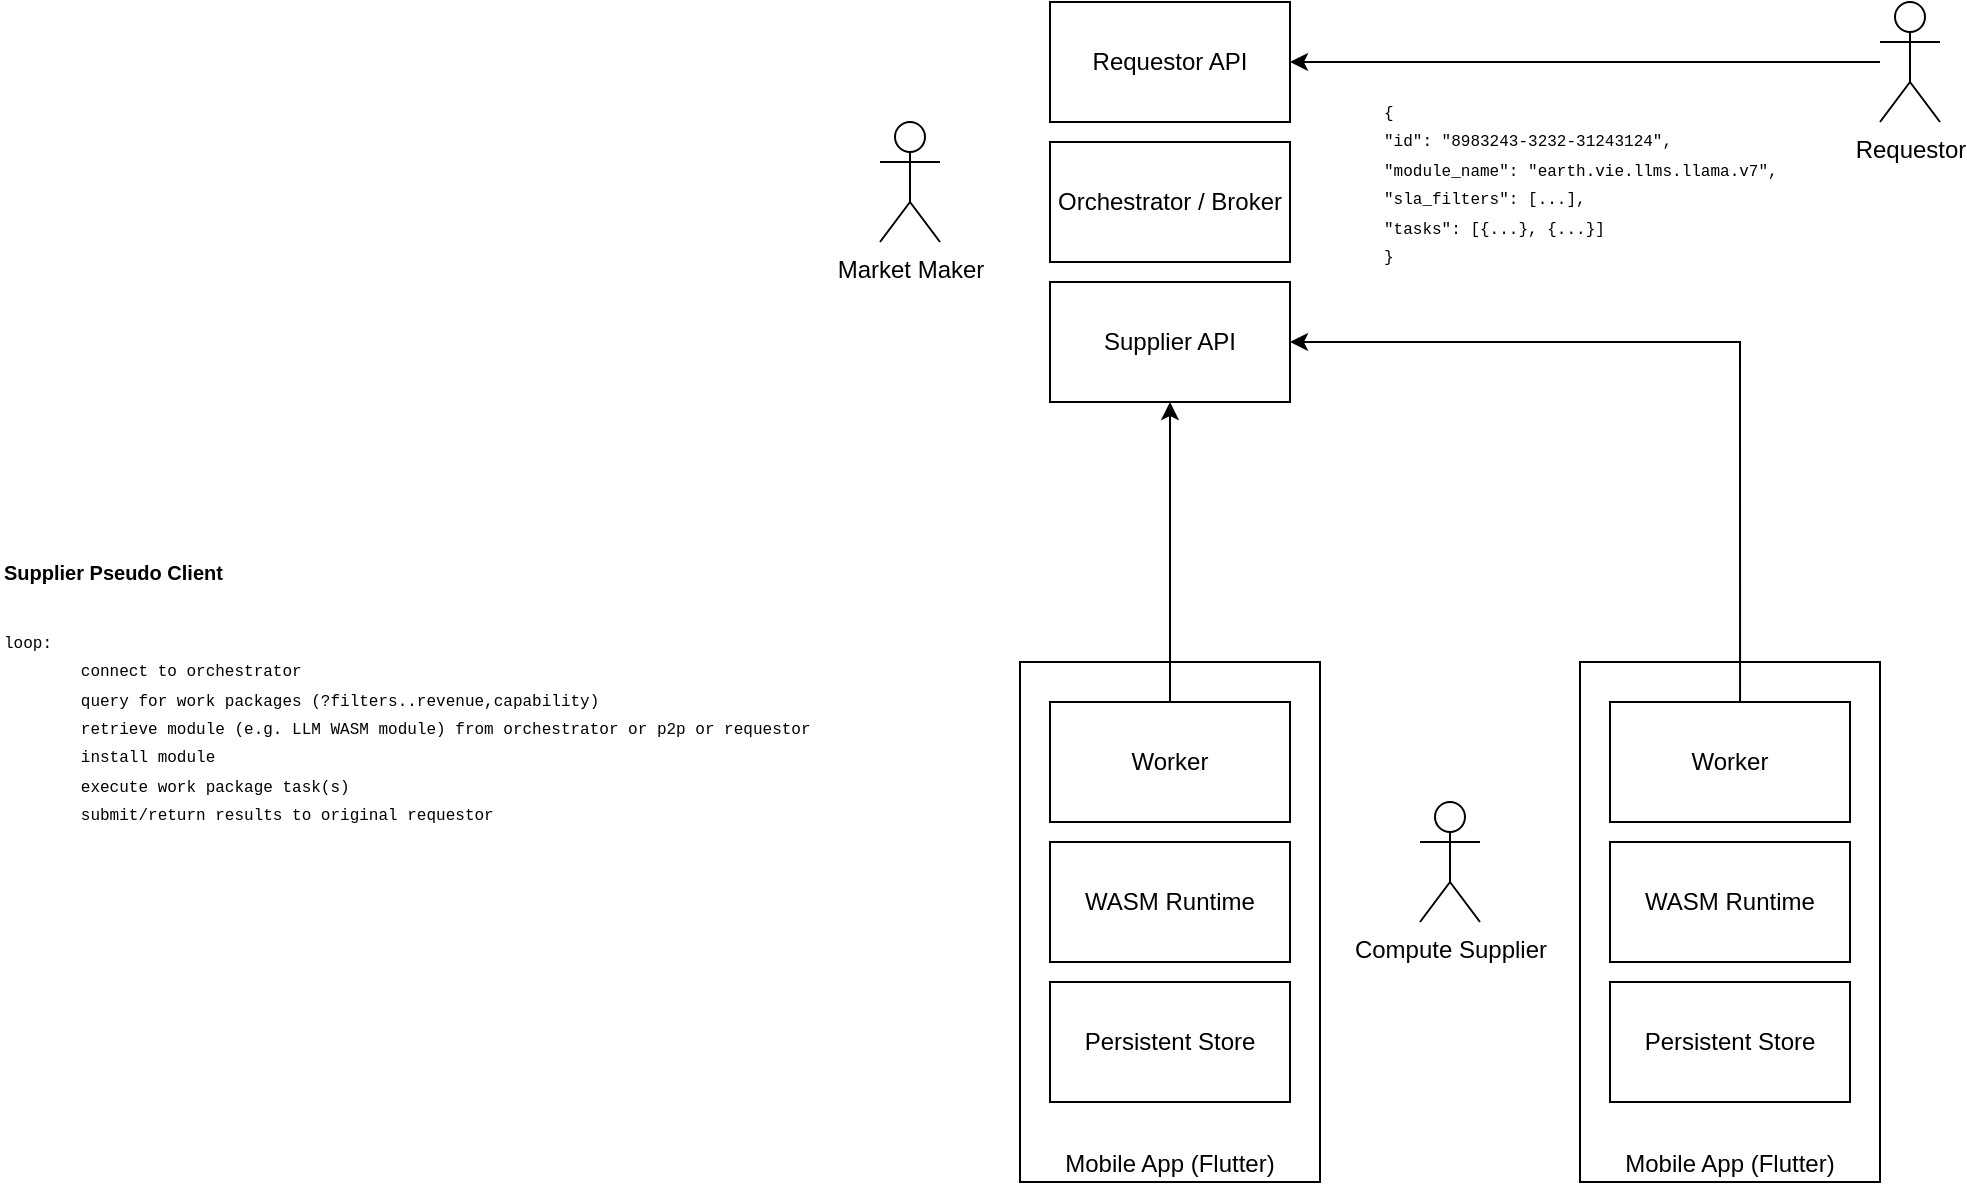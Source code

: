 <mxfile version="26.2.12">
  <diagram name="Page-1" id="gO48v7BawkeOz_kCi_GF">
    <mxGraphModel dx="2009" dy="650" grid="1" gridSize="10" guides="1" tooltips="1" connect="1" arrows="1" fold="1" page="1" pageScale="1" pageWidth="827" pageHeight="1169" math="0" shadow="0">
      <root>
        <mxCell id="0" />
        <mxCell id="1" parent="0" />
        <mxCell id="551NXQQ2QaWTj2haGZd2-7" value="Mobile App (Flutter)" style="rounded=0;whiteSpace=wrap;html=1;verticalAlign=bottom;" vertex="1" parent="1">
          <mxGeometry x="370" y="580" width="150" height="260" as="geometry" />
        </mxCell>
        <mxCell id="551NXQQ2QaWTj2haGZd2-15" style="edgeStyle=orthogonalEdgeStyle;rounded=0;orthogonalLoop=1;jettySize=auto;html=1;" edge="1" parent="1" source="551NXQQ2QaWTj2haGZd2-2" target="551NXQQ2QaWTj2haGZd2-14">
          <mxGeometry relative="1" as="geometry" />
        </mxCell>
        <mxCell id="551NXQQ2QaWTj2haGZd2-2" value="Requestor" style="shape=umlActor;verticalLabelPosition=bottom;verticalAlign=top;html=1;outlineConnect=0;" vertex="1" parent="1">
          <mxGeometry x="800" y="250" width="30" height="60" as="geometry" />
        </mxCell>
        <mxCell id="551NXQQ2QaWTj2haGZd2-3" value="Market Maker" style="shape=umlActor;verticalLabelPosition=bottom;verticalAlign=top;html=1;outlineConnect=0;" vertex="1" parent="1">
          <mxGeometry x="300" y="310" width="30" height="60" as="geometry" />
        </mxCell>
        <mxCell id="551NXQQ2QaWTj2haGZd2-4" value="Orchestrator / Broker" style="rounded=0;whiteSpace=wrap;html=1;" vertex="1" parent="1">
          <mxGeometry x="385" y="320" width="120" height="60" as="geometry" />
        </mxCell>
        <mxCell id="551NXQQ2QaWTj2haGZd2-18" style="edgeStyle=orthogonalEdgeStyle;rounded=0;orthogonalLoop=1;jettySize=auto;html=1;entryX=0.5;entryY=1;entryDx=0;entryDy=0;" edge="1" parent="1" source="551NXQQ2QaWTj2haGZd2-5" target="551NXQQ2QaWTj2haGZd2-17">
          <mxGeometry relative="1" as="geometry" />
        </mxCell>
        <mxCell id="551NXQQ2QaWTj2haGZd2-5" value="Worker" style="rounded=0;whiteSpace=wrap;html=1;" vertex="1" parent="1">
          <mxGeometry x="385" y="600" width="120" height="60" as="geometry" />
        </mxCell>
        <mxCell id="551NXQQ2QaWTj2haGZd2-6" value="WASM Runtime" style="rounded=0;whiteSpace=wrap;html=1;" vertex="1" parent="1">
          <mxGeometry x="385" y="670" width="120" height="60" as="geometry" />
        </mxCell>
        <mxCell id="551NXQQ2QaWTj2haGZd2-9" value="&lt;h1 style=&quot;margin-top: 0px;&quot;&gt;&lt;font style=&quot;font-size: 10px;&quot;&gt;Supplier Pseudo Client&lt;/font&gt;&lt;/h1&gt;&lt;p&gt;&lt;font style=&quot;font-size: 8px;&quot; face=&quot;Courier New&quot;&gt;loop:&lt;br&gt;&lt;span style=&quot;white-space: pre;&quot;&gt;&#x9;&lt;/span&gt;connect to orchestrator&lt;br&gt;&lt;span style=&quot;white-space: pre;&quot;&gt;&#x9;&lt;/span&gt;query for work packages (?filters..revenue,capability)&lt;br&gt;&lt;span style=&quot;white-space: pre;&quot;&gt;&#x9;&lt;/span&gt;retrieve module (e.g. LLM WASM module) from orchestrator or p2p or requestor&lt;br&gt;&amp;nbsp; &amp;nbsp; &amp;nbsp; &amp;nbsp; install module&lt;br&gt;&lt;span style=&quot;white-space: pre;&quot;&gt;&#x9;&lt;/span&gt;execute work package task(s)&lt;br&gt;&amp;nbsp; &amp;nbsp; &amp;nbsp; &amp;nbsp; submit/return results to original requestor&lt;br&gt;&lt;span style=&quot;white-space: pre;&quot;&gt;&#x9;&lt;/span&gt;&lt;br&gt;&lt;/font&gt;&lt;/p&gt;&lt;p&gt;&lt;br&gt;&lt;/p&gt;" style="text;html=1;whiteSpace=wrap;overflow=hidden;rounded=0;" vertex="1" parent="1">
          <mxGeometry x="-140" y="510" width="410" height="190" as="geometry" />
        </mxCell>
        <mxCell id="551NXQQ2QaWTj2haGZd2-10" value="Compute Supplier" style="shape=umlActor;verticalLabelPosition=bottom;verticalAlign=top;html=1;outlineConnect=0;" vertex="1" parent="1">
          <mxGeometry x="570" y="650" width="30" height="60" as="geometry" />
        </mxCell>
        <mxCell id="551NXQQ2QaWTj2haGZd2-14" value="Requestor API" style="rounded=0;whiteSpace=wrap;html=1;" vertex="1" parent="1">
          <mxGeometry x="385" y="250" width="120" height="60" as="geometry" />
        </mxCell>
        <mxCell id="551NXQQ2QaWTj2haGZd2-17" value="Supplier API" style="rounded=0;whiteSpace=wrap;html=1;" vertex="1" parent="1">
          <mxGeometry x="385" y="390" width="120" height="60" as="geometry" />
        </mxCell>
        <mxCell id="551NXQQ2QaWTj2haGZd2-20" value="&lt;font style=&quot;font-size: 8px;&quot; face=&quot;Courier New&quot;&gt;{&lt;br&gt;&quot;id&quot;: &quot;8983243-3232-31243124&quot;,&lt;br&gt;&quot;module_name&quot;: &quot;earth.vie.llms.llama.v7&quot;,&lt;br&gt;&quot;sla_filters&quot;: [...],&lt;br&gt;&quot;tasks&quot;: [{...}, {...}]&lt;br&gt;}&lt;/font&gt;" style="text;html=1;overflow=hidden;rounded=0;" vertex="1" parent="1">
          <mxGeometry x="550" y="290" width="220" height="160" as="geometry" />
        </mxCell>
        <mxCell id="551NXQQ2QaWTj2haGZd2-21" value="Mobile App (Flutter)" style="rounded=0;whiteSpace=wrap;html=1;verticalAlign=bottom;" vertex="1" parent="1">
          <mxGeometry x="650" y="580" width="150" height="260" as="geometry" />
        </mxCell>
        <mxCell id="551NXQQ2QaWTj2haGZd2-24" style="edgeStyle=orthogonalEdgeStyle;rounded=0;orthogonalLoop=1;jettySize=auto;html=1;entryX=1;entryY=0.5;entryDx=0;entryDy=0;exitX=0.542;exitY=0.002;exitDx=0;exitDy=0;exitPerimeter=0;" edge="1" parent="1" source="551NXQQ2QaWTj2haGZd2-22" target="551NXQQ2QaWTj2haGZd2-17">
          <mxGeometry relative="1" as="geometry" />
        </mxCell>
        <mxCell id="551NXQQ2QaWTj2haGZd2-22" value="Worker" style="rounded=0;whiteSpace=wrap;html=1;" vertex="1" parent="1">
          <mxGeometry x="665" y="600" width="120" height="60" as="geometry" />
        </mxCell>
        <mxCell id="551NXQQ2QaWTj2haGZd2-23" value="WASM Runtime" style="rounded=0;whiteSpace=wrap;html=1;" vertex="1" parent="1">
          <mxGeometry x="665" y="670" width="120" height="60" as="geometry" />
        </mxCell>
        <mxCell id="551NXQQ2QaWTj2haGZd2-25" value="Persistent Store" style="rounded=0;whiteSpace=wrap;html=1;" vertex="1" parent="1">
          <mxGeometry x="385" y="740" width="120" height="60" as="geometry" />
        </mxCell>
        <mxCell id="551NXQQ2QaWTj2haGZd2-26" value="Persistent Store" style="rounded=0;whiteSpace=wrap;html=1;" vertex="1" parent="1">
          <mxGeometry x="665" y="740" width="120" height="60" as="geometry" />
        </mxCell>
      </root>
    </mxGraphModel>
  </diagram>
</mxfile>
